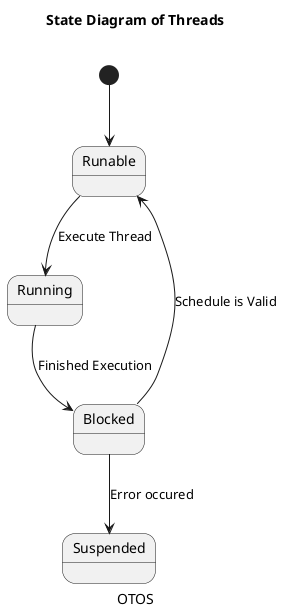 @startuml STA_Thread
title State Diagram of Threads\n
caption OTOS

[*] --> Runable
Runable --> Running: Execute Thread
Running --> Blocked: Finished Execution
Blocked --> Runable: Schedule is Valid
Blocked --> Suspended: Error occured

@enduml